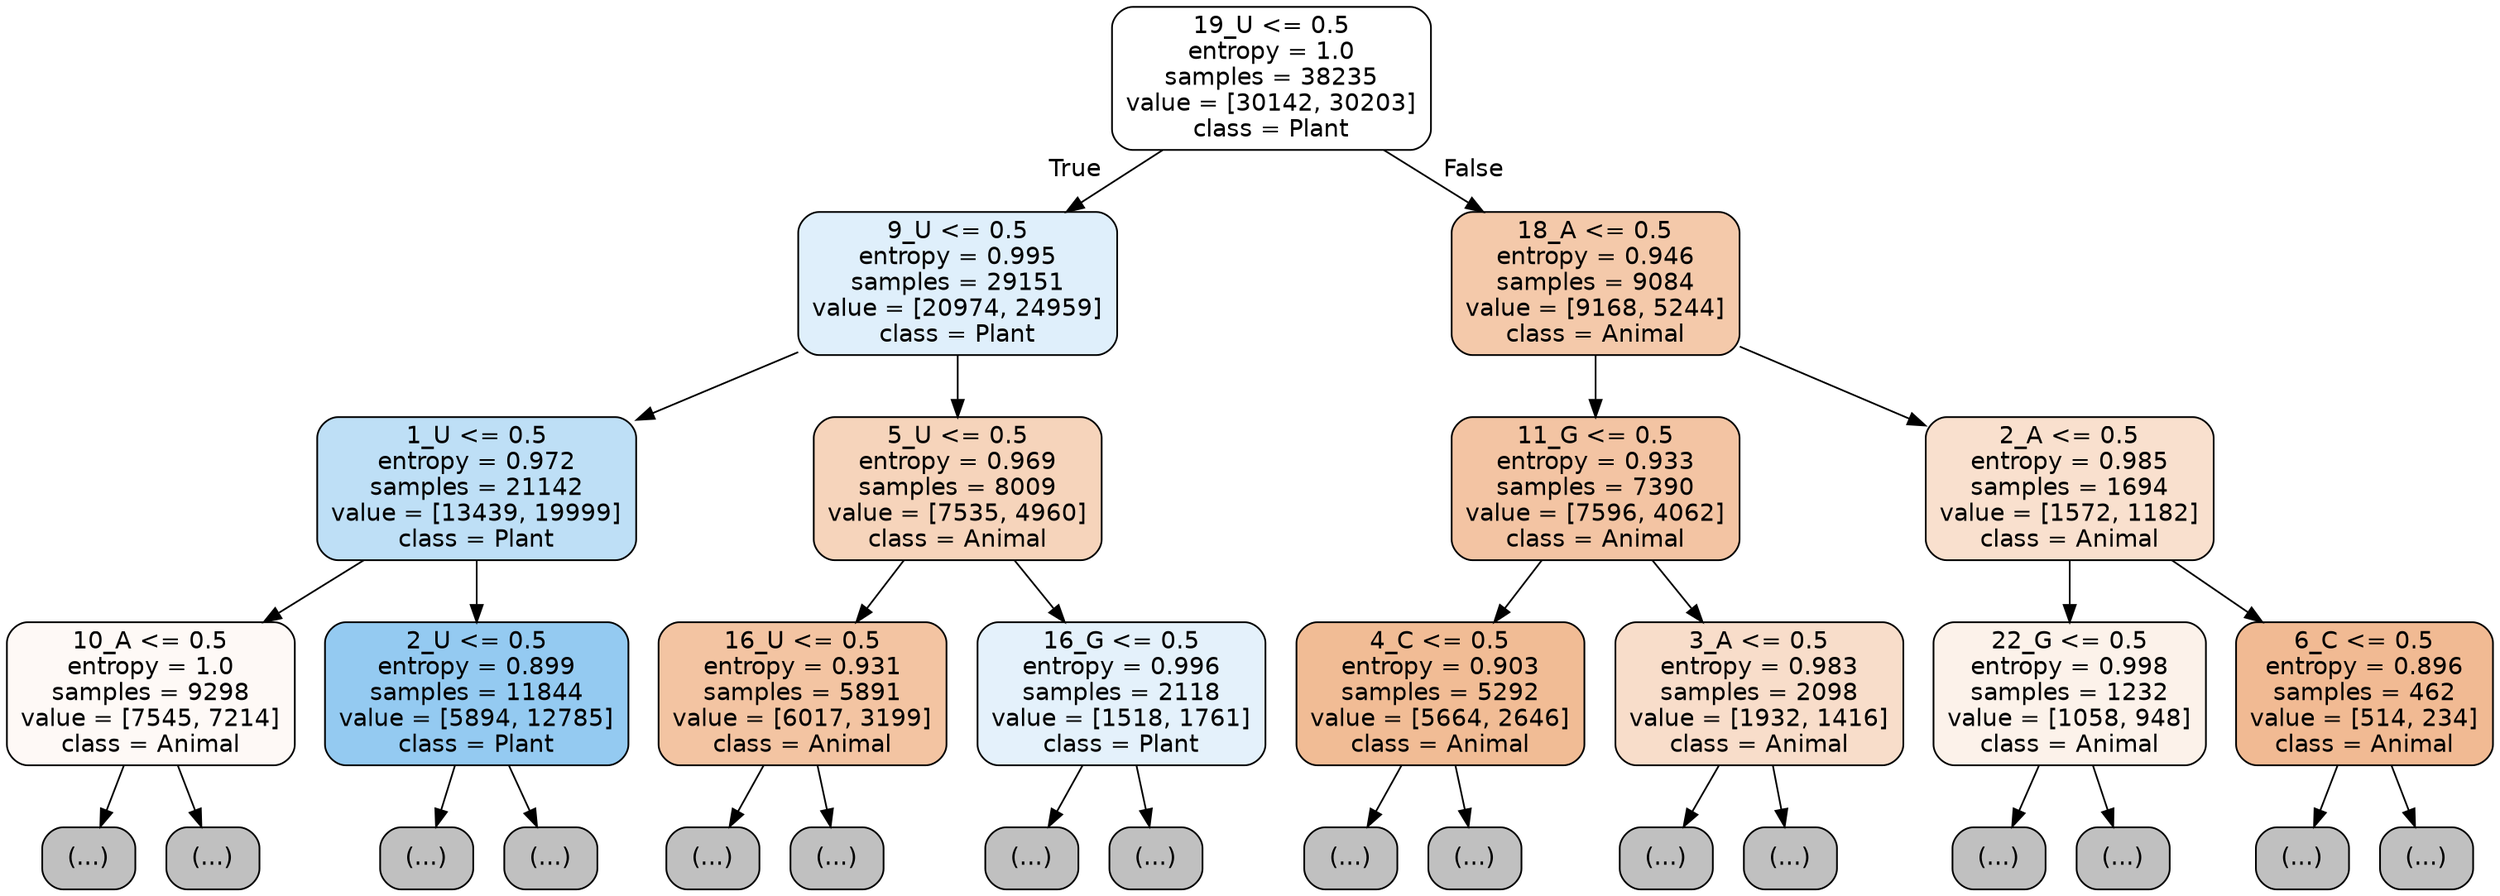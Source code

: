 digraph Tree {
node [shape=box, style="filled, rounded", color="black", fontname="helvetica"] ;
edge [fontname="helvetica"] ;
0 [label="19_U <= 0.5\nentropy = 1.0\nsamples = 38235\nvalue = [30142, 30203]\nclass = Plant", fillcolor="#ffffff"] ;
1 [label="9_U <= 0.5\nentropy = 0.995\nsamples = 29151\nvalue = [20974, 24959]\nclass = Plant", fillcolor="#dfeffb"] ;
0 -> 1 [labeldistance=2.5, labelangle=45, headlabel="True"] ;
2 [label="1_U <= 0.5\nentropy = 0.972\nsamples = 21142\nvalue = [13439, 19999]\nclass = Plant", fillcolor="#bedff6"] ;
1 -> 2 ;
3 [label="10_A <= 0.5\nentropy = 1.0\nsamples = 9298\nvalue = [7545, 7214]\nclass = Animal", fillcolor="#fef9f6"] ;
2 -> 3 ;
4 [label="(...)", fillcolor="#C0C0C0"] ;
3 -> 4 ;
3869 [label="(...)", fillcolor="#C0C0C0"] ;
3 -> 3869 ;
5182 [label="2_U <= 0.5\nentropy = 0.899\nsamples = 11844\nvalue = [5894, 12785]\nclass = Plant", fillcolor="#94caf1"] ;
2 -> 5182 ;
5183 [label="(...)", fillcolor="#C0C0C0"] ;
5182 -> 5183 ;
8104 [label="(...)", fillcolor="#C0C0C0"] ;
5182 -> 8104 ;
9173 [label="5_U <= 0.5\nentropy = 0.969\nsamples = 8009\nvalue = [7535, 4960]\nclass = Animal", fillcolor="#f6d4bb"] ;
1 -> 9173 ;
9174 [label="16_U <= 0.5\nentropy = 0.931\nsamples = 5891\nvalue = [6017, 3199]\nclass = Animal", fillcolor="#f3c4a2"] ;
9173 -> 9174 ;
9175 [label="(...)", fillcolor="#C0C0C0"] ;
9174 -> 9175 ;
11062 [label="(...)", fillcolor="#C0C0C0"] ;
9174 -> 11062 ;
11769 [label="16_G <= 0.5\nentropy = 0.996\nsamples = 2118\nvalue = [1518, 1761]\nclass = Plant", fillcolor="#e4f1fb"] ;
9173 -> 11769 ;
11770 [label="(...)", fillcolor="#C0C0C0"] ;
11769 -> 11770 ;
12389 [label="(...)", fillcolor="#C0C0C0"] ;
11769 -> 12389 ;
12636 [label="18_A <= 0.5\nentropy = 0.946\nsamples = 9084\nvalue = [9168, 5244]\nclass = Animal", fillcolor="#f4c9aa"] ;
0 -> 12636 [labeldistance=2.5, labelangle=-45, headlabel="False"] ;
12637 [label="11_G <= 0.5\nentropy = 0.933\nsamples = 7390\nvalue = [7596, 4062]\nclass = Animal", fillcolor="#f3c4a3"] ;
12636 -> 12637 ;
12638 [label="4_C <= 0.5\nentropy = 0.903\nsamples = 5292\nvalue = [5664, 2646]\nclass = Animal", fillcolor="#f1bc95"] ;
12637 -> 12638 ;
12639 [label="(...)", fillcolor="#C0C0C0"] ;
12638 -> 12639 ;
14628 [label="(...)", fillcolor="#C0C0C0"] ;
12638 -> 14628 ;
15223 [label="3_A <= 0.5\nentropy = 0.983\nsamples = 2098\nvalue = [1932, 1416]\nclass = Animal", fillcolor="#f8ddca"] ;
12637 -> 15223 ;
15224 [label="(...)", fillcolor="#C0C0C0"] ;
15223 -> 15224 ;
15913 [label="(...)", fillcolor="#C0C0C0"] ;
15223 -> 15913 ;
16176 [label="2_A <= 0.5\nentropy = 0.985\nsamples = 1694\nvalue = [1572, 1182]\nclass = Animal", fillcolor="#f9e0ce"] ;
12636 -> 16176 ;
16177 [label="22_G <= 0.5\nentropy = 0.998\nsamples = 1232\nvalue = [1058, 948]\nclass = Animal", fillcolor="#fcf2ea"] ;
16176 -> 16177 ;
16178 [label="(...)", fillcolor="#C0C0C0"] ;
16177 -> 16178 ;
16805 [label="(...)", fillcolor="#C0C0C0"] ;
16177 -> 16805 ;
16878 [label="6_C <= 0.5\nentropy = 0.896\nsamples = 462\nvalue = [514, 234]\nclass = Animal", fillcolor="#f1ba93"] ;
16176 -> 16878 ;
16879 [label="(...)", fillcolor="#C0C0C0"] ;
16878 -> 16879 ;
17090 [label="(...)", fillcolor="#C0C0C0"] ;
16878 -> 17090 ;
}
